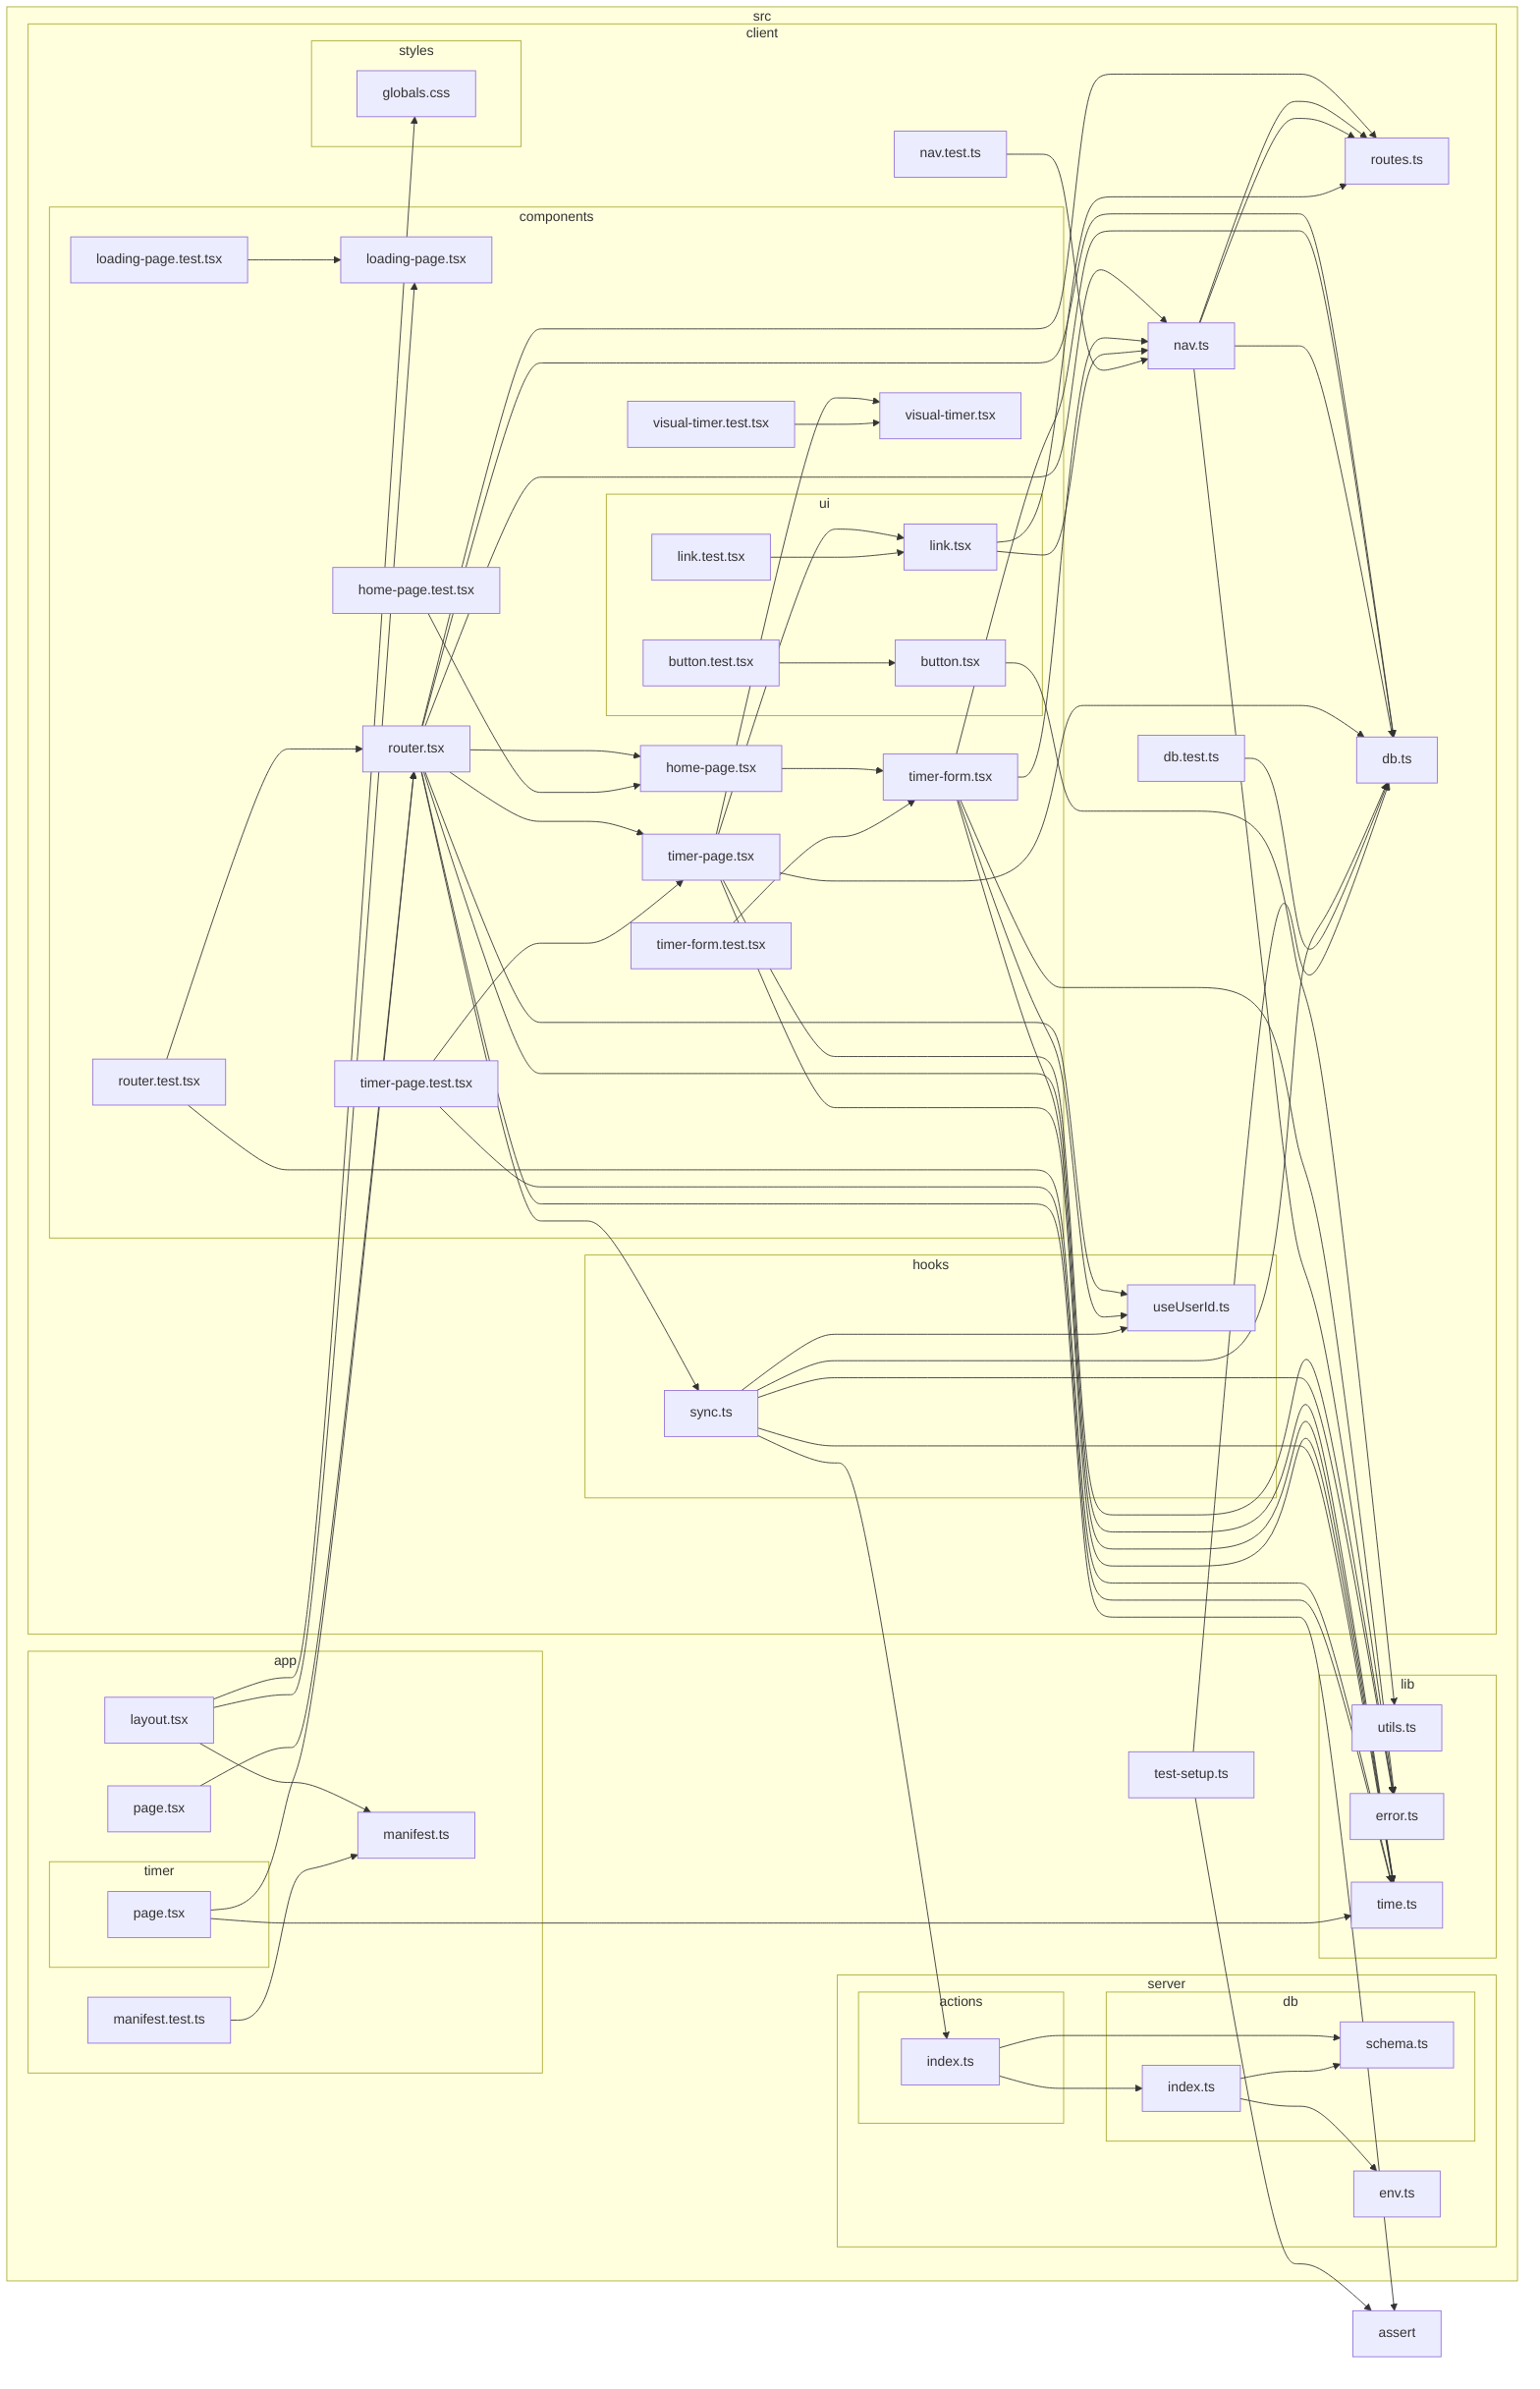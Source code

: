 flowchart LR

subgraph 0["src"]
subgraph 1["app"]
2["layout.tsx"]
6["manifest.ts"]
9["manifest.test.ts"]
A["page.tsx"]
subgraph Z["timer"]
10["page.tsx"]
end
end
subgraph 3["client"]
subgraph 4["styles"]
5["globals.css"]
end
subgraph 7["components"]
8["loading-page.tsx"]
B["router.tsx"]
D["home-page.tsx"]
E["timer-form.tsx"]
N["timer-page.tsx"]
subgraph O["ui"]
P["link.tsx"]
16["button.test.tsx"]
17["button.tsx"]
19["link.test.tsx"]
end
Q["visual-timer.tsx"]
11["home-page.test.tsx"]
12["loading-page.test.tsx"]
13["router.test.tsx"]
14["timer-form.test.tsx"]
15["timer-page.test.tsx"]
1A["visual-timer.test.tsx"]
end
F["nav.ts"]
G["routes.ts"]
H["db.ts"]
subgraph K["hooks"]
L["useUserId.ts"]
R["sync.ts"]
end
1B["db.test.ts"]
1C["nav.test.ts"]
end
subgraph I["lib"]
J["error.ts"]
M["time.ts"]
18["utils.ts"]
end
subgraph S["server"]
subgraph T["actions"]
U["index.ts"]
end
subgraph V["db"]
W["schema.ts"]
X["index.ts"]
end
Y["env.ts"]
end
1D["test-setup.ts"]
end
C["assert"]
2-->6
2-->8
2-->5
9-->6
A-->B
B-->D
B-->N
B-->H
B-->R
B-->L
B-->F
B-->G
B-->M
B-->C
D-->E
E-->F
E-->H
E-->L
E-->J
E-->M
F-->G
F-->H
F-->G
F-->J
N-->H
N-->P
N-->Q
N-->J
N-->M
P-->F
P-->G
R-->L
R-->H
R-->J
R-->M
R-->U
U-->W
U-->X
X-->W
X-->Y
10-->B
10-->M
11-->D
12-->8
13-->B
13-->M
14-->E
15-->N
15-->M
16-->17
17-->18
19-->P
1A-->Q
1B-->H
1C-->F
1D-->H
1D-->C